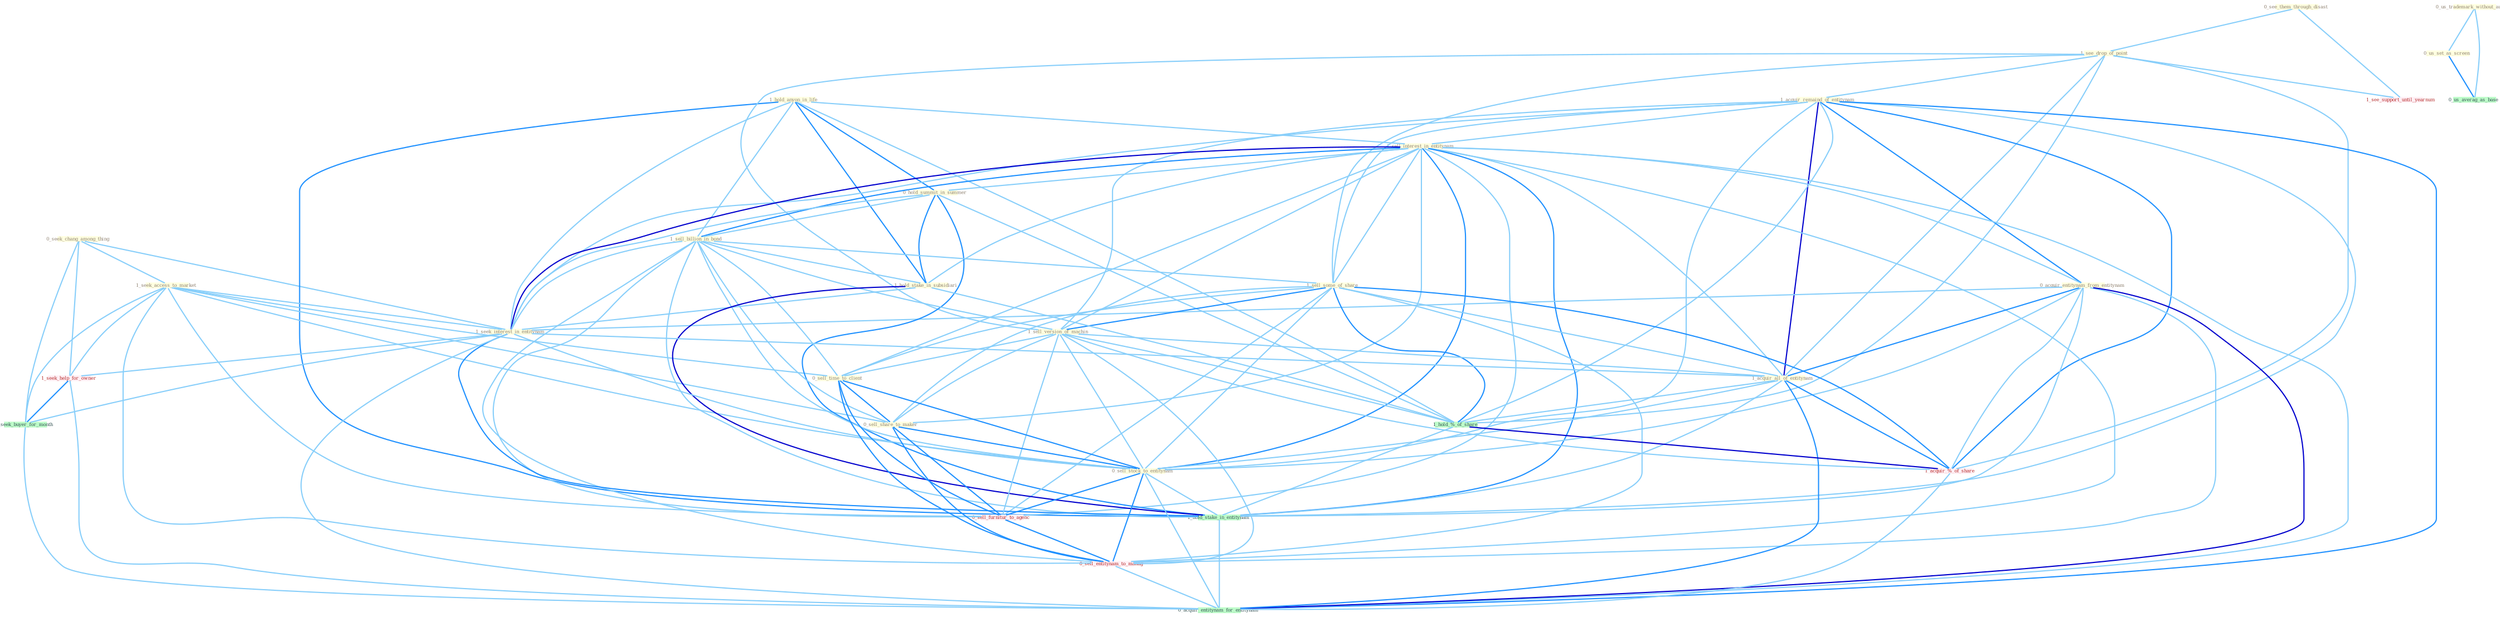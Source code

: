 Graph G{ 
    node
    [shape=polygon,style=filled,width=.5,height=.06,color="#BDFCC9",fixedsize=true,fontsize=4,
    fontcolor="#2f4f4f"];
    {node
    [color="#ffffe0", fontcolor="#8b7d6b"] "0_seek_chang_among_thing " "1_hold_anyon_in_life " "0_us_trademark_without_author " "0_see_them_through_disast " "1_see_drop_of_point " "1_acquir_remaind_of_entitynam " "1_seek_access_to_market " "1_sell_interest_in_entitynam " "0_acquir_entitynam_from_entitynam " "0_hold_summit_in_summer " "1_sell_billion_in_bond " "0_us_set_as_screen " "1_sell_some_of_share " "1_hold_stake_in_subsidiari " "1_seek_interest_in_entitynam " "1_sell_version_of_machin " "0_sell_time_to_client " "0_sell_share_to_maker " "1_acquir_all_of_entitynam " "0_sell_stock_to_entitynam "}
{node [color="#fff0f5", fontcolor="#b22222"] "1_seek_help_for_owner " "1_acquir_%_of_share " "1_see_support_until_yearnum " "0_sell_furnitur_to_agenc " "0_sell_entitynam_to_manag "}
edge [color="#B0E2FF"];

	"0_seek_chang_among_thing " -- "1_seek_access_to_market " [w="1", color="#87cefa" ];
	"0_seek_chang_among_thing " -- "1_seek_interest_in_entitynam " [w="1", color="#87cefa" ];
	"0_seek_chang_among_thing " -- "1_seek_help_for_owner " [w="1", color="#87cefa" ];
	"0_seek_chang_among_thing " -- "0_seek_buyer_for_month " [w="1", color="#87cefa" ];
	"1_hold_anyon_in_life " -- "1_sell_interest_in_entitynam " [w="1", color="#87cefa" ];
	"1_hold_anyon_in_life " -- "0_hold_summit_in_summer " [w="2", color="#1e90ff" , len=0.8];
	"1_hold_anyon_in_life " -- "1_sell_billion_in_bond " [w="1", color="#87cefa" ];
	"1_hold_anyon_in_life " -- "1_hold_stake_in_subsidiari " [w="2", color="#1e90ff" , len=0.8];
	"1_hold_anyon_in_life " -- "1_seek_interest_in_entitynam " [w="1", color="#87cefa" ];
	"1_hold_anyon_in_life " -- "1_hold_%_of_share " [w="1", color="#87cefa" ];
	"1_hold_anyon_in_life " -- "1_hold_stake_in_entitynam " [w="2", color="#1e90ff" , len=0.8];
	"0_us_trademark_without_author " -- "0_us_set_as_screen " [w="1", color="#87cefa" ];
	"0_us_trademark_without_author " -- "0_us_averag_as_base " [w="1", color="#87cefa" ];
	"0_see_them_through_disast " -- "1_see_drop_of_point " [w="1", color="#87cefa" ];
	"0_see_them_through_disast " -- "1_see_support_until_yearnum " [w="1", color="#87cefa" ];
	"1_see_drop_of_point " -- "1_acquir_remaind_of_entitynam " [w="1", color="#87cefa" ];
	"1_see_drop_of_point " -- "1_sell_some_of_share " [w="1", color="#87cefa" ];
	"1_see_drop_of_point " -- "1_sell_version_of_machin " [w="1", color="#87cefa" ];
	"1_see_drop_of_point " -- "1_acquir_all_of_entitynam " [w="1", color="#87cefa" ];
	"1_see_drop_of_point " -- "1_hold_%_of_share " [w="1", color="#87cefa" ];
	"1_see_drop_of_point " -- "1_acquir_%_of_share " [w="1", color="#87cefa" ];
	"1_see_drop_of_point " -- "1_see_support_until_yearnum " [w="1", color="#87cefa" ];
	"1_acquir_remaind_of_entitynam " -- "1_sell_interest_in_entitynam " [w="1", color="#87cefa" ];
	"1_acquir_remaind_of_entitynam " -- "0_acquir_entitynam_from_entitynam " [w="2", color="#1e90ff" , len=0.8];
	"1_acquir_remaind_of_entitynam " -- "1_sell_some_of_share " [w="1", color="#87cefa" ];
	"1_acquir_remaind_of_entitynam " -- "1_seek_interest_in_entitynam " [w="1", color="#87cefa" ];
	"1_acquir_remaind_of_entitynam " -- "1_sell_version_of_machin " [w="1", color="#87cefa" ];
	"1_acquir_remaind_of_entitynam " -- "1_acquir_all_of_entitynam " [w="3", color="#0000cd" , len=0.6];
	"1_acquir_remaind_of_entitynam " -- "0_sell_stock_to_entitynam " [w="1", color="#87cefa" ];
	"1_acquir_remaind_of_entitynam " -- "1_hold_%_of_share " [w="1", color="#87cefa" ];
	"1_acquir_remaind_of_entitynam " -- "1_hold_stake_in_entitynam " [w="1", color="#87cefa" ];
	"1_acquir_remaind_of_entitynam " -- "1_acquir_%_of_share " [w="2", color="#1e90ff" , len=0.8];
	"1_acquir_remaind_of_entitynam " -- "0_acquir_entitynam_for_entitynam " [w="2", color="#1e90ff" , len=0.8];
	"1_seek_access_to_market " -- "1_seek_interest_in_entitynam " [w="1", color="#87cefa" ];
	"1_seek_access_to_market " -- "0_sell_time_to_client " [w="1", color="#87cefa" ];
	"1_seek_access_to_market " -- "0_sell_share_to_maker " [w="1", color="#87cefa" ];
	"1_seek_access_to_market " -- "0_sell_stock_to_entitynam " [w="1", color="#87cefa" ];
	"1_seek_access_to_market " -- "1_seek_help_for_owner " [w="1", color="#87cefa" ];
	"1_seek_access_to_market " -- "0_seek_buyer_for_month " [w="1", color="#87cefa" ];
	"1_seek_access_to_market " -- "0_sell_furnitur_to_agenc " [w="1", color="#87cefa" ];
	"1_seek_access_to_market " -- "0_sell_entitynam_to_manag " [w="1", color="#87cefa" ];
	"1_sell_interest_in_entitynam " -- "0_acquir_entitynam_from_entitynam " [w="1", color="#87cefa" ];
	"1_sell_interest_in_entitynam " -- "0_hold_summit_in_summer " [w="1", color="#87cefa" ];
	"1_sell_interest_in_entitynam " -- "1_sell_billion_in_bond " [w="2", color="#1e90ff" , len=0.8];
	"1_sell_interest_in_entitynam " -- "1_sell_some_of_share " [w="1", color="#87cefa" ];
	"1_sell_interest_in_entitynam " -- "1_hold_stake_in_subsidiari " [w="1", color="#87cefa" ];
	"1_sell_interest_in_entitynam " -- "1_seek_interest_in_entitynam " [w="3", color="#0000cd" , len=0.6];
	"1_sell_interest_in_entitynam " -- "1_sell_version_of_machin " [w="1", color="#87cefa" ];
	"1_sell_interest_in_entitynam " -- "0_sell_time_to_client " [w="1", color="#87cefa" ];
	"1_sell_interest_in_entitynam " -- "0_sell_share_to_maker " [w="1", color="#87cefa" ];
	"1_sell_interest_in_entitynam " -- "1_acquir_all_of_entitynam " [w="1", color="#87cefa" ];
	"1_sell_interest_in_entitynam " -- "0_sell_stock_to_entitynam " [w="2", color="#1e90ff" , len=0.8];
	"1_sell_interest_in_entitynam " -- "1_hold_stake_in_entitynam " [w="2", color="#1e90ff" , len=0.8];
	"1_sell_interest_in_entitynam " -- "0_sell_furnitur_to_agenc " [w="1", color="#87cefa" ];
	"1_sell_interest_in_entitynam " -- "0_sell_entitynam_to_manag " [w="1", color="#87cefa" ];
	"1_sell_interest_in_entitynam " -- "0_acquir_entitynam_for_entitynam " [w="1", color="#87cefa" ];
	"0_acquir_entitynam_from_entitynam " -- "1_seek_interest_in_entitynam " [w="1", color="#87cefa" ];
	"0_acquir_entitynam_from_entitynam " -- "1_acquir_all_of_entitynam " [w="2", color="#1e90ff" , len=0.8];
	"0_acquir_entitynam_from_entitynam " -- "0_sell_stock_to_entitynam " [w="1", color="#87cefa" ];
	"0_acquir_entitynam_from_entitynam " -- "1_hold_stake_in_entitynam " [w="1", color="#87cefa" ];
	"0_acquir_entitynam_from_entitynam " -- "1_acquir_%_of_share " [w="1", color="#87cefa" ];
	"0_acquir_entitynam_from_entitynam " -- "0_sell_entitynam_to_manag " [w="1", color="#87cefa" ];
	"0_acquir_entitynam_from_entitynam " -- "0_acquir_entitynam_for_entitynam " [w="3", color="#0000cd" , len=0.6];
	"0_hold_summit_in_summer " -- "1_sell_billion_in_bond " [w="1", color="#87cefa" ];
	"0_hold_summit_in_summer " -- "1_hold_stake_in_subsidiari " [w="2", color="#1e90ff" , len=0.8];
	"0_hold_summit_in_summer " -- "1_seek_interest_in_entitynam " [w="1", color="#87cefa" ];
	"0_hold_summit_in_summer " -- "1_hold_%_of_share " [w="1", color="#87cefa" ];
	"0_hold_summit_in_summer " -- "1_hold_stake_in_entitynam " [w="2", color="#1e90ff" , len=0.8];
	"1_sell_billion_in_bond " -- "1_sell_some_of_share " [w="1", color="#87cefa" ];
	"1_sell_billion_in_bond " -- "1_hold_stake_in_subsidiari " [w="1", color="#87cefa" ];
	"1_sell_billion_in_bond " -- "1_seek_interest_in_entitynam " [w="1", color="#87cefa" ];
	"1_sell_billion_in_bond " -- "1_sell_version_of_machin " [w="1", color="#87cefa" ];
	"1_sell_billion_in_bond " -- "0_sell_time_to_client " [w="1", color="#87cefa" ];
	"1_sell_billion_in_bond " -- "0_sell_share_to_maker " [w="1", color="#87cefa" ];
	"1_sell_billion_in_bond " -- "0_sell_stock_to_entitynam " [w="1", color="#87cefa" ];
	"1_sell_billion_in_bond " -- "1_hold_stake_in_entitynam " [w="1", color="#87cefa" ];
	"1_sell_billion_in_bond " -- "0_sell_furnitur_to_agenc " [w="1", color="#87cefa" ];
	"1_sell_billion_in_bond " -- "0_sell_entitynam_to_manag " [w="1", color="#87cefa" ];
	"0_us_set_as_screen " -- "0_us_averag_as_base " [w="2", color="#1e90ff" , len=0.8];
	"1_sell_some_of_share " -- "1_sell_version_of_machin " [w="2", color="#1e90ff" , len=0.8];
	"1_sell_some_of_share " -- "0_sell_time_to_client " [w="1", color="#87cefa" ];
	"1_sell_some_of_share " -- "0_sell_share_to_maker " [w="1", color="#87cefa" ];
	"1_sell_some_of_share " -- "1_acquir_all_of_entitynam " [w="1", color="#87cefa" ];
	"1_sell_some_of_share " -- "0_sell_stock_to_entitynam " [w="1", color="#87cefa" ];
	"1_sell_some_of_share " -- "1_hold_%_of_share " [w="2", color="#1e90ff" , len=0.8];
	"1_sell_some_of_share " -- "1_acquir_%_of_share " [w="2", color="#1e90ff" , len=0.8];
	"1_sell_some_of_share " -- "0_sell_furnitur_to_agenc " [w="1", color="#87cefa" ];
	"1_sell_some_of_share " -- "0_sell_entitynam_to_manag " [w="1", color="#87cefa" ];
	"1_hold_stake_in_subsidiari " -- "1_seek_interest_in_entitynam " [w="1", color="#87cefa" ];
	"1_hold_stake_in_subsidiari " -- "1_hold_%_of_share " [w="1", color="#87cefa" ];
	"1_hold_stake_in_subsidiari " -- "1_hold_stake_in_entitynam " [w="3", color="#0000cd" , len=0.6];
	"1_seek_interest_in_entitynam " -- "1_acquir_all_of_entitynam " [w="1", color="#87cefa" ];
	"1_seek_interest_in_entitynam " -- "0_sell_stock_to_entitynam " [w="1", color="#87cefa" ];
	"1_seek_interest_in_entitynam " -- "1_hold_stake_in_entitynam " [w="2", color="#1e90ff" , len=0.8];
	"1_seek_interest_in_entitynam " -- "1_seek_help_for_owner " [w="1", color="#87cefa" ];
	"1_seek_interest_in_entitynam " -- "0_seek_buyer_for_month " [w="1", color="#87cefa" ];
	"1_seek_interest_in_entitynam " -- "0_acquir_entitynam_for_entitynam " [w="1", color="#87cefa" ];
	"1_sell_version_of_machin " -- "0_sell_time_to_client " [w="1", color="#87cefa" ];
	"1_sell_version_of_machin " -- "0_sell_share_to_maker " [w="1", color="#87cefa" ];
	"1_sell_version_of_machin " -- "1_acquir_all_of_entitynam " [w="1", color="#87cefa" ];
	"1_sell_version_of_machin " -- "0_sell_stock_to_entitynam " [w="1", color="#87cefa" ];
	"1_sell_version_of_machin " -- "1_hold_%_of_share " [w="1", color="#87cefa" ];
	"1_sell_version_of_machin " -- "1_acquir_%_of_share " [w="1", color="#87cefa" ];
	"1_sell_version_of_machin " -- "0_sell_furnitur_to_agenc " [w="1", color="#87cefa" ];
	"1_sell_version_of_machin " -- "0_sell_entitynam_to_manag " [w="1", color="#87cefa" ];
	"0_sell_time_to_client " -- "0_sell_share_to_maker " [w="2", color="#1e90ff" , len=0.8];
	"0_sell_time_to_client " -- "0_sell_stock_to_entitynam " [w="2", color="#1e90ff" , len=0.8];
	"0_sell_time_to_client " -- "0_sell_furnitur_to_agenc " [w="2", color="#1e90ff" , len=0.8];
	"0_sell_time_to_client " -- "0_sell_entitynam_to_manag " [w="2", color="#1e90ff" , len=0.8];
	"0_sell_share_to_maker " -- "0_sell_stock_to_entitynam " [w="2", color="#1e90ff" , len=0.8];
	"0_sell_share_to_maker " -- "0_sell_furnitur_to_agenc " [w="2", color="#1e90ff" , len=0.8];
	"0_sell_share_to_maker " -- "0_sell_entitynam_to_manag " [w="2", color="#1e90ff" , len=0.8];
	"1_acquir_all_of_entitynam " -- "0_sell_stock_to_entitynam " [w="1", color="#87cefa" ];
	"1_acquir_all_of_entitynam " -- "1_hold_%_of_share " [w="1", color="#87cefa" ];
	"1_acquir_all_of_entitynam " -- "1_hold_stake_in_entitynam " [w="1", color="#87cefa" ];
	"1_acquir_all_of_entitynam " -- "1_acquir_%_of_share " [w="2", color="#1e90ff" , len=0.8];
	"1_acquir_all_of_entitynam " -- "0_acquir_entitynam_for_entitynam " [w="2", color="#1e90ff" , len=0.8];
	"0_sell_stock_to_entitynam " -- "1_hold_stake_in_entitynam " [w="1", color="#87cefa" ];
	"0_sell_stock_to_entitynam " -- "0_sell_furnitur_to_agenc " [w="2", color="#1e90ff" , len=0.8];
	"0_sell_stock_to_entitynam " -- "0_sell_entitynam_to_manag " [w="2", color="#1e90ff" , len=0.8];
	"0_sell_stock_to_entitynam " -- "0_acquir_entitynam_for_entitynam " [w="1", color="#87cefa" ];
	"1_hold_%_of_share " -- "1_hold_stake_in_entitynam " [w="1", color="#87cefa" ];
	"1_hold_%_of_share " -- "1_acquir_%_of_share " [w="3", color="#0000cd" , len=0.6];
	"1_hold_stake_in_entitynam " -- "0_acquir_entitynam_for_entitynam " [w="1", color="#87cefa" ];
	"1_seek_help_for_owner " -- "0_seek_buyer_for_month " [w="2", color="#1e90ff" , len=0.8];
	"1_seek_help_for_owner " -- "0_acquir_entitynam_for_entitynam " [w="1", color="#87cefa" ];
	"0_seek_buyer_for_month " -- "0_acquir_entitynam_for_entitynam " [w="1", color="#87cefa" ];
	"1_acquir_%_of_share " -- "0_acquir_entitynam_for_entitynam " [w="1", color="#87cefa" ];
	"0_sell_furnitur_to_agenc " -- "0_sell_entitynam_to_manag " [w="2", color="#1e90ff" , len=0.8];
	"0_sell_entitynam_to_manag " -- "0_acquir_entitynam_for_entitynam " [w="1", color="#87cefa" ];
}
